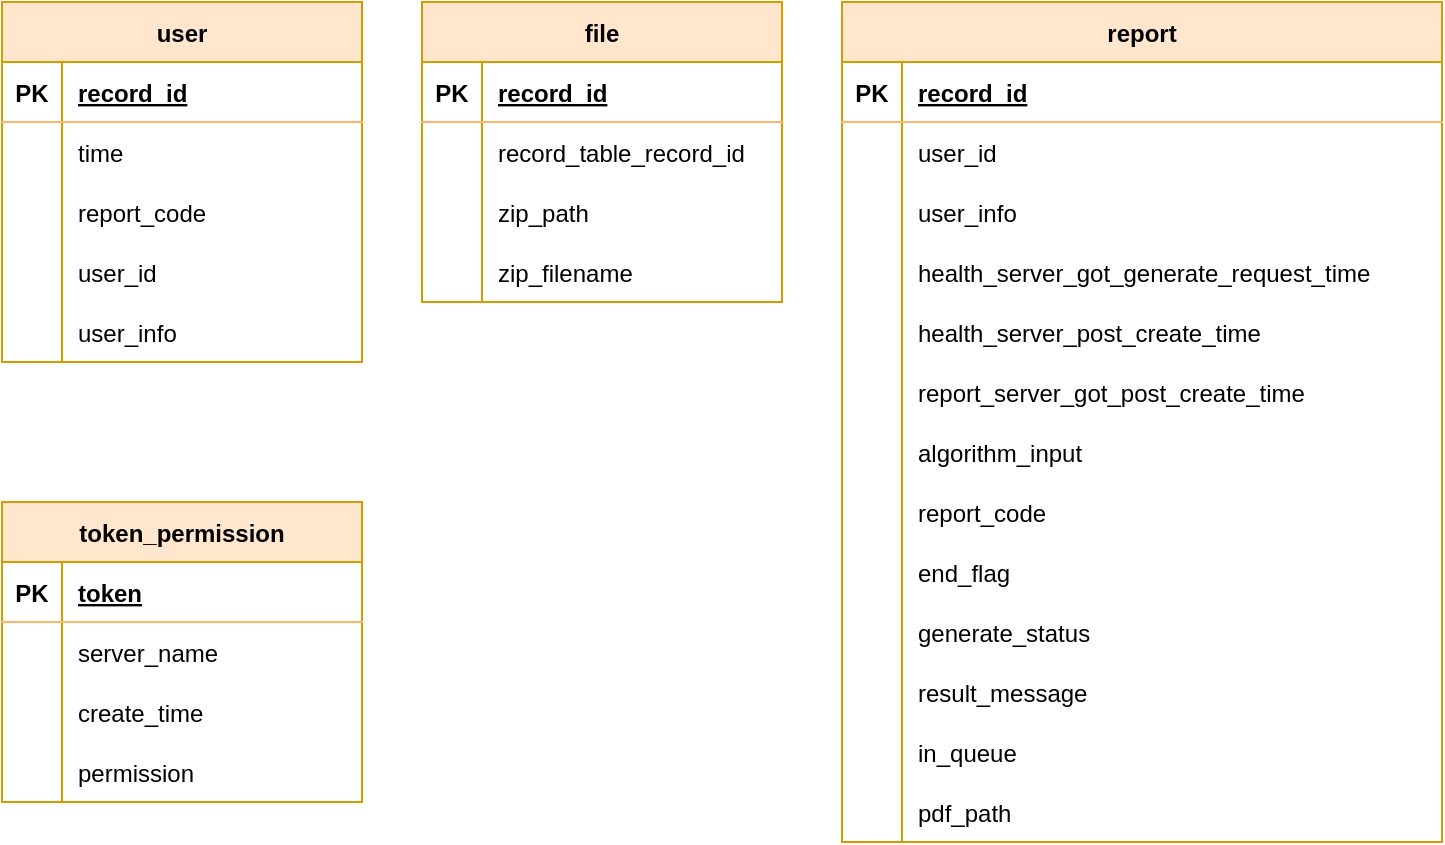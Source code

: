 <mxfile version="20.2.8" type="device" pages="2"><diagram id="nwUVjEHg2WF1XaVNWr_1" name="database"><mxGraphModel dx="3263" dy="1674" grid="1" gridSize="10" guides="1" tooltips="1" connect="1" arrows="1" fold="1" page="1" pageScale="1" pageWidth="827" pageHeight="1169" math="0" shadow="0"><root><mxCell id="0"/><mxCell id="1" parent="0"/><mxCell id="bRW4p_2do9yu28cJv_V5-1" value="user" style="shape=table;startSize=30;container=1;collapsible=1;childLayout=tableLayout;fixedRows=1;rowLines=0;fontStyle=1;align=center;resizeLast=1;fillColor=#ffe6cc;strokeColor=#d79b00;" parent="1" vertex="1"><mxGeometry x="-2430" y="-940" width="180" height="180" as="geometry"/></mxCell><mxCell id="bRW4p_2do9yu28cJv_V5-2" value="" style="shape=partialRectangle;collapsible=0;dropTarget=0;pointerEvents=0;fillColor=none;top=0;left=0;bottom=1;right=0;points=[[0,0.5],[1,0.5]];portConstraint=eastwest;strokeColor=#FFB366;" parent="bRW4p_2do9yu28cJv_V5-1" vertex="1"><mxGeometry y="30" width="180" height="30" as="geometry"/></mxCell><mxCell id="bRW4p_2do9yu28cJv_V5-3" value="PK" style="shape=partialRectangle;connectable=0;fillColor=none;top=0;left=0;bottom=0;right=0;fontStyle=1;overflow=hidden;" parent="bRW4p_2do9yu28cJv_V5-2" vertex="1"><mxGeometry width="30" height="30" as="geometry"><mxRectangle width="30" height="30" as="alternateBounds"/></mxGeometry></mxCell><mxCell id="bRW4p_2do9yu28cJv_V5-4" value="record_id" style="shape=partialRectangle;connectable=0;fillColor=none;top=0;left=0;bottom=0;right=0;align=left;spacingLeft=6;fontStyle=5;overflow=hidden;" parent="bRW4p_2do9yu28cJv_V5-2" vertex="1"><mxGeometry x="30" width="150" height="30" as="geometry"><mxRectangle width="150" height="30" as="alternateBounds"/></mxGeometry></mxCell><mxCell id="bRW4p_2do9yu28cJv_V5-5" value="" style="shape=partialRectangle;collapsible=0;dropTarget=0;pointerEvents=0;fillColor=none;top=0;left=0;bottom=0;right=0;points=[[0,0.5],[1,0.5]];portConstraint=eastwest;" parent="bRW4p_2do9yu28cJv_V5-1" vertex="1"><mxGeometry y="60" width="180" height="30" as="geometry"/></mxCell><mxCell id="bRW4p_2do9yu28cJv_V5-6" value="" style="shape=partialRectangle;connectable=0;fillColor=none;top=0;left=0;bottom=0;right=0;editable=1;overflow=hidden;" parent="bRW4p_2do9yu28cJv_V5-5" vertex="1"><mxGeometry width="30" height="30" as="geometry"><mxRectangle width="30" height="30" as="alternateBounds"/></mxGeometry></mxCell><mxCell id="bRW4p_2do9yu28cJv_V5-7" value="time" style="shape=partialRectangle;connectable=0;fillColor=none;top=0;left=0;bottom=0;right=0;align=left;spacingLeft=6;overflow=hidden;" parent="bRW4p_2do9yu28cJv_V5-5" vertex="1"><mxGeometry x="30" width="150" height="30" as="geometry"><mxRectangle width="150" height="30" as="alternateBounds"/></mxGeometry></mxCell><mxCell id="bRW4p_2do9yu28cJv_V5-8" value="" style="shape=partialRectangle;collapsible=0;dropTarget=0;pointerEvents=0;fillColor=none;top=0;left=0;bottom=0;right=0;points=[[0,0.5],[1,0.5]];portConstraint=eastwest;" parent="bRW4p_2do9yu28cJv_V5-1" vertex="1"><mxGeometry y="90" width="180" height="90" as="geometry"/></mxCell><mxCell id="bRW4p_2do9yu28cJv_V5-9" value="" style="shape=partialRectangle;connectable=0;fillColor=none;top=0;left=0;bottom=0;right=0;editable=1;overflow=hidden;" parent="bRW4p_2do9yu28cJv_V5-8" vertex="1"><mxGeometry width="30" height="90" as="geometry"><mxRectangle width="30" height="90" as="alternateBounds"/></mxGeometry></mxCell><mxCell id="bRW4p_2do9yu28cJv_V5-10" value="" style="shape=partialRectangle;connectable=0;fillColor=none;top=0;left=0;bottom=0;right=0;align=left;spacingLeft=6;overflow=hidden;" parent="bRW4p_2do9yu28cJv_V5-8" vertex="1"><mxGeometry x="30" width="150" height="90" as="geometry"><mxRectangle width="150" height="90" as="alternateBounds"/></mxGeometry></mxCell><mxCell id="bRW4p_2do9yu28cJv_V5-50" value="file" style="shape=table;startSize=30;container=1;collapsible=1;childLayout=tableLayout;fixedRows=1;rowLines=0;fontStyle=1;align=center;resizeLast=1;fillColor=#ffe6cc;strokeColor=#d79b00;" parent="1" vertex="1"><mxGeometry x="-2220" y="-940" width="180" height="150" as="geometry"/></mxCell><mxCell id="bRW4p_2do9yu28cJv_V5-51" value="" style="shape=partialRectangle;collapsible=0;dropTarget=0;pointerEvents=0;fillColor=none;top=0;left=0;bottom=1;right=0;points=[[0,0.5],[1,0.5]];portConstraint=eastwest;strokeColor=#FFB366;" parent="bRW4p_2do9yu28cJv_V5-50" vertex="1"><mxGeometry y="30" width="180" height="30" as="geometry"/></mxCell><mxCell id="bRW4p_2do9yu28cJv_V5-52" value="PK" style="shape=partialRectangle;connectable=0;fillColor=none;top=0;left=0;bottom=0;right=0;fontStyle=1;overflow=hidden;" parent="bRW4p_2do9yu28cJv_V5-51" vertex="1"><mxGeometry width="30" height="30" as="geometry"><mxRectangle width="30" height="30" as="alternateBounds"/></mxGeometry></mxCell><mxCell id="bRW4p_2do9yu28cJv_V5-53" value="record_id" style="shape=partialRectangle;connectable=0;fillColor=none;top=0;left=0;bottom=0;right=0;align=left;spacingLeft=6;fontStyle=5;overflow=hidden;" parent="bRW4p_2do9yu28cJv_V5-51" vertex="1"><mxGeometry x="30" width="150" height="30" as="geometry"><mxRectangle width="150" height="30" as="alternateBounds"/></mxGeometry></mxCell><mxCell id="bRW4p_2do9yu28cJv_V5-54" value="" style="shape=partialRectangle;collapsible=0;dropTarget=0;pointerEvents=0;fillColor=none;top=0;left=0;bottom=0;right=0;points=[[0,0.5],[1,0.5]];portConstraint=eastwest;" parent="bRW4p_2do9yu28cJv_V5-50" vertex="1"><mxGeometry y="60" width="180" height="30" as="geometry"/></mxCell><mxCell id="bRW4p_2do9yu28cJv_V5-55" value="" style="shape=partialRectangle;connectable=0;fillColor=none;top=0;left=0;bottom=0;right=0;editable=1;overflow=hidden;" parent="bRW4p_2do9yu28cJv_V5-54" vertex="1"><mxGeometry width="30" height="30" as="geometry"><mxRectangle width="30" height="30" as="alternateBounds"/></mxGeometry></mxCell><mxCell id="bRW4p_2do9yu28cJv_V5-56" value="record_table_record_id" style="shape=partialRectangle;connectable=0;fillColor=none;top=0;left=0;bottom=0;right=0;align=left;spacingLeft=6;overflow=hidden;" parent="bRW4p_2do9yu28cJv_V5-54" vertex="1"><mxGeometry x="30" width="150" height="30" as="geometry"><mxRectangle width="150" height="30" as="alternateBounds"/></mxGeometry></mxCell><mxCell id="bRW4p_2do9yu28cJv_V5-57" value="" style="shape=partialRectangle;collapsible=0;dropTarget=0;pointerEvents=0;fillColor=none;top=0;left=0;bottom=0;right=0;points=[[0,0.5],[1,0.5]];portConstraint=eastwest;" parent="bRW4p_2do9yu28cJv_V5-50" vertex="1"><mxGeometry y="90" width="180" height="30" as="geometry"/></mxCell><mxCell id="bRW4p_2do9yu28cJv_V5-58" value="" style="shape=partialRectangle;connectable=0;fillColor=none;top=0;left=0;bottom=0;right=0;editable=1;overflow=hidden;" parent="bRW4p_2do9yu28cJv_V5-57" vertex="1"><mxGeometry width="30" height="30" as="geometry"><mxRectangle width="30" height="30" as="alternateBounds"/></mxGeometry></mxCell><mxCell id="bRW4p_2do9yu28cJv_V5-59" value="zip_path" style="shape=partialRectangle;connectable=0;fillColor=none;top=0;left=0;bottom=0;right=0;align=left;spacingLeft=6;overflow=hidden;" parent="bRW4p_2do9yu28cJv_V5-57" vertex="1"><mxGeometry x="30" width="150" height="30" as="geometry"><mxRectangle width="150" height="30" as="alternateBounds"/></mxGeometry></mxCell><mxCell id="bRW4p_2do9yu28cJv_V5-60" value="" style="shape=partialRectangle;collapsible=0;dropTarget=0;pointerEvents=0;fillColor=none;top=0;left=0;bottom=0;right=0;points=[[0,0.5],[1,0.5]];portConstraint=eastwest;" parent="bRW4p_2do9yu28cJv_V5-50" vertex="1"><mxGeometry y="120" width="180" height="30" as="geometry"/></mxCell><mxCell id="bRW4p_2do9yu28cJv_V5-61" value="" style="shape=partialRectangle;connectable=0;fillColor=none;top=0;left=0;bottom=0;right=0;editable=1;overflow=hidden;" parent="bRW4p_2do9yu28cJv_V5-60" vertex="1"><mxGeometry width="30" height="30" as="geometry"><mxRectangle width="30" height="30" as="alternateBounds"/></mxGeometry></mxCell><mxCell id="bRW4p_2do9yu28cJv_V5-62" value="zip_filename" style="shape=partialRectangle;connectable=0;fillColor=none;top=0;left=0;bottom=0;right=0;align=left;spacingLeft=6;overflow=hidden;" parent="bRW4p_2do9yu28cJv_V5-60" vertex="1"><mxGeometry x="30" width="150" height="30" as="geometry"><mxRectangle width="150" height="30" as="alternateBounds"/></mxGeometry></mxCell><mxCell id="bRW4p_2do9yu28cJv_V5-99" value="report" style="shape=table;startSize=30;container=1;collapsible=1;childLayout=tableLayout;fixedRows=1;rowLines=0;fontStyle=1;align=center;resizeLast=1;fillColor=#ffe6cc;strokeColor=#d79b00;" parent="1" vertex="1"><mxGeometry x="-2010" y="-940" width="300" height="420" as="geometry"/></mxCell><mxCell id="bRW4p_2do9yu28cJv_V5-100" value="" style="shape=partialRectangle;collapsible=0;dropTarget=0;pointerEvents=0;fillColor=none;top=0;left=0;bottom=1;right=0;points=[[0,0.5],[1,0.5]];portConstraint=eastwest;strokeColor=#FFB366;" parent="bRW4p_2do9yu28cJv_V5-99" vertex="1"><mxGeometry y="30" width="300" height="30" as="geometry"/></mxCell><mxCell id="bRW4p_2do9yu28cJv_V5-101" value="PK" style="shape=partialRectangle;connectable=0;fillColor=none;top=0;left=0;bottom=0;right=0;fontStyle=1;overflow=hidden;" parent="bRW4p_2do9yu28cJv_V5-100" vertex="1"><mxGeometry width="30" height="30" as="geometry"><mxRectangle width="30" height="30" as="alternateBounds"/></mxGeometry></mxCell><mxCell id="bRW4p_2do9yu28cJv_V5-102" value="record_id" style="shape=partialRectangle;connectable=0;fillColor=none;top=0;left=0;bottom=0;right=0;align=left;spacingLeft=6;fontStyle=5;overflow=hidden;" parent="bRW4p_2do9yu28cJv_V5-100" vertex="1"><mxGeometry x="30" width="270" height="30" as="geometry"><mxRectangle width="270" height="30" as="alternateBounds"/></mxGeometry></mxCell><mxCell id="bRW4p_2do9yu28cJv_V5-103" value="" style="shape=partialRectangle;collapsible=0;dropTarget=0;pointerEvents=0;fillColor=none;top=0;left=0;bottom=0;right=0;points=[[0,0.5],[1,0.5]];portConstraint=eastwest;" parent="bRW4p_2do9yu28cJv_V5-99" vertex="1"><mxGeometry y="60" width="300" height="30" as="geometry"/></mxCell><mxCell id="bRW4p_2do9yu28cJv_V5-104" value="" style="shape=partialRectangle;connectable=0;fillColor=none;top=0;left=0;bottom=0;right=0;editable=1;overflow=hidden;" parent="bRW4p_2do9yu28cJv_V5-103" vertex="1"><mxGeometry width="30" height="30" as="geometry"><mxRectangle width="30" height="30" as="alternateBounds"/></mxGeometry></mxCell><mxCell id="bRW4p_2do9yu28cJv_V5-105" value="user_id" style="shape=partialRectangle;connectable=0;fillColor=none;top=0;left=0;bottom=0;right=0;align=left;spacingLeft=6;overflow=hidden;" parent="bRW4p_2do9yu28cJv_V5-103" vertex="1"><mxGeometry x="30" width="270" height="30" as="geometry"><mxRectangle width="270" height="30" as="alternateBounds"/></mxGeometry></mxCell><mxCell id="bRW4p_2do9yu28cJv_V5-106" value="" style="shape=partialRectangle;collapsible=0;dropTarget=0;pointerEvents=0;fillColor=none;top=0;left=0;bottom=0;right=0;points=[[0,0.5],[1,0.5]];portConstraint=eastwest;" parent="bRW4p_2do9yu28cJv_V5-99" vertex="1"><mxGeometry y="90" width="300" height="30" as="geometry"/></mxCell><mxCell id="bRW4p_2do9yu28cJv_V5-107" value="" style="shape=partialRectangle;connectable=0;fillColor=none;top=0;left=0;bottom=0;right=0;editable=1;overflow=hidden;" parent="bRW4p_2do9yu28cJv_V5-106" vertex="1"><mxGeometry width="30" height="30" as="geometry"><mxRectangle width="30" height="30" as="alternateBounds"/></mxGeometry></mxCell><mxCell id="bRW4p_2do9yu28cJv_V5-108" value="user_info" style="shape=partialRectangle;connectable=0;fillColor=none;top=0;left=0;bottom=0;right=0;align=left;spacingLeft=6;overflow=hidden;" parent="bRW4p_2do9yu28cJv_V5-106" vertex="1"><mxGeometry x="30" width="270" height="30" as="geometry"><mxRectangle width="270" height="30" as="alternateBounds"/></mxGeometry></mxCell><mxCell id="bRW4p_2do9yu28cJv_V5-109" value="" style="shape=partialRectangle;collapsible=0;dropTarget=0;pointerEvents=0;fillColor=none;top=0;left=0;bottom=0;right=0;points=[[0,0.5],[1,0.5]];portConstraint=eastwest;" parent="bRW4p_2do9yu28cJv_V5-99" vertex="1"><mxGeometry y="120" width="300" height="30" as="geometry"/></mxCell><mxCell id="bRW4p_2do9yu28cJv_V5-110" value="" style="shape=partialRectangle;connectable=0;fillColor=none;top=0;left=0;bottom=0;right=0;editable=1;overflow=hidden;" parent="bRW4p_2do9yu28cJv_V5-109" vertex="1"><mxGeometry width="30" height="30" as="geometry"><mxRectangle width="30" height="30" as="alternateBounds"/></mxGeometry></mxCell><mxCell id="bRW4p_2do9yu28cJv_V5-111" value="health_server_got_generate_request_time" style="shape=partialRectangle;connectable=0;fillColor=none;top=0;left=0;bottom=0;right=0;align=left;spacingLeft=6;overflow=hidden;" parent="bRW4p_2do9yu28cJv_V5-109" vertex="1"><mxGeometry x="30" width="270" height="30" as="geometry"><mxRectangle width="270" height="30" as="alternateBounds"/></mxGeometry></mxCell><mxCell id="bRW4p_2do9yu28cJv_V5-112" value="" style="shape=partialRectangle;collapsible=0;dropTarget=0;pointerEvents=0;fillColor=none;top=0;left=0;bottom=0;right=0;points=[[0,0.5],[1,0.5]];portConstraint=eastwest;" parent="bRW4p_2do9yu28cJv_V5-99" vertex="1"><mxGeometry y="150" width="300" height="30" as="geometry"/></mxCell><mxCell id="bRW4p_2do9yu28cJv_V5-113" value="" style="shape=partialRectangle;connectable=0;fillColor=none;top=0;left=0;bottom=0;right=0;editable=1;overflow=hidden;" parent="bRW4p_2do9yu28cJv_V5-112" vertex="1"><mxGeometry width="30" height="30" as="geometry"><mxRectangle width="30" height="30" as="alternateBounds"/></mxGeometry></mxCell><mxCell id="bRW4p_2do9yu28cJv_V5-114" value="health_server_post_create_time" style="shape=partialRectangle;connectable=0;fillColor=none;top=0;left=0;bottom=0;right=0;align=left;spacingLeft=6;overflow=hidden;" parent="bRW4p_2do9yu28cJv_V5-112" vertex="1"><mxGeometry x="30" width="270" height="30" as="geometry"><mxRectangle width="270" height="30" as="alternateBounds"/></mxGeometry></mxCell><mxCell id="bRW4p_2do9yu28cJv_V5-115" value="" style="shape=partialRectangle;collapsible=0;dropTarget=0;pointerEvents=0;fillColor=none;top=0;left=0;bottom=0;right=0;points=[[0,0.5],[1,0.5]];portConstraint=eastwest;" parent="bRW4p_2do9yu28cJv_V5-99" vertex="1"><mxGeometry y="180" width="300" height="30" as="geometry"/></mxCell><mxCell id="bRW4p_2do9yu28cJv_V5-116" value="" style="shape=partialRectangle;connectable=0;fillColor=none;top=0;left=0;bottom=0;right=0;editable=1;overflow=hidden;" parent="bRW4p_2do9yu28cJv_V5-115" vertex="1"><mxGeometry width="30" height="30" as="geometry"><mxRectangle width="30" height="30" as="alternateBounds"/></mxGeometry></mxCell><mxCell id="bRW4p_2do9yu28cJv_V5-117" value="report_server_got_post_create_time" style="shape=partialRectangle;connectable=0;fillColor=none;top=0;left=0;bottom=0;right=0;align=left;spacingLeft=6;overflow=hidden;" parent="bRW4p_2do9yu28cJv_V5-115" vertex="1"><mxGeometry x="30" width="270" height="30" as="geometry"><mxRectangle width="270" height="30" as="alternateBounds"/></mxGeometry></mxCell><mxCell id="bRW4p_2do9yu28cJv_V5-118" value="" style="shape=partialRectangle;collapsible=0;dropTarget=0;pointerEvents=0;fillColor=none;top=0;left=0;bottom=0;right=0;points=[[0,0.5],[1,0.5]];portConstraint=eastwest;" parent="bRW4p_2do9yu28cJv_V5-99" vertex="1"><mxGeometry y="210" width="300" height="30" as="geometry"/></mxCell><mxCell id="bRW4p_2do9yu28cJv_V5-119" value="" style="shape=partialRectangle;connectable=0;fillColor=none;top=0;left=0;bottom=0;right=0;editable=1;overflow=hidden;" parent="bRW4p_2do9yu28cJv_V5-118" vertex="1"><mxGeometry width="30" height="30" as="geometry"><mxRectangle width="30" height="30" as="alternateBounds"/></mxGeometry></mxCell><mxCell id="bRW4p_2do9yu28cJv_V5-120" value="algorithm_input" style="shape=partialRectangle;connectable=0;fillColor=none;top=0;left=0;bottom=0;right=0;align=left;spacingLeft=6;overflow=hidden;" parent="bRW4p_2do9yu28cJv_V5-118" vertex="1"><mxGeometry x="30" width="270" height="30" as="geometry"><mxRectangle width="270" height="30" as="alternateBounds"/></mxGeometry></mxCell><mxCell id="bRW4p_2do9yu28cJv_V5-121" value="" style="shape=partialRectangle;collapsible=0;dropTarget=0;pointerEvents=0;fillColor=none;top=0;left=0;bottom=0;right=0;points=[[0,0.5],[1,0.5]];portConstraint=eastwest;" parent="bRW4p_2do9yu28cJv_V5-99" vertex="1"><mxGeometry y="240" width="300" height="180" as="geometry"/></mxCell><mxCell id="bRW4p_2do9yu28cJv_V5-122" value="" style="shape=partialRectangle;connectable=0;fillColor=none;top=0;left=0;bottom=0;right=0;editable=1;overflow=hidden;" parent="bRW4p_2do9yu28cJv_V5-121" vertex="1"><mxGeometry width="30" height="180" as="geometry"><mxRectangle width="30" height="180" as="alternateBounds"/></mxGeometry></mxCell><mxCell id="bRW4p_2do9yu28cJv_V5-123" value="" style="shape=partialRectangle;connectable=0;fillColor=none;top=0;left=0;bottom=0;right=0;align=left;spacingLeft=6;overflow=hidden;" parent="bRW4p_2do9yu28cJv_V5-121" vertex="1"><mxGeometry x="30" width="270" height="180" as="geometry"><mxRectangle width="270" height="180" as="alternateBounds"/></mxGeometry></mxCell><mxCell id="lBzsSw5vHRko8PUIQQaT-30" value="report_code" style="shape=partialRectangle;connectable=0;fillColor=none;top=0;left=0;bottom=0;right=0;align=left;spacingLeft=6;overflow=hidden;" parent="1" vertex="1"><mxGeometry x="-2400" y="-850" width="150" height="30" as="geometry"><mxRectangle width="150" height="30" as="alternateBounds"/></mxGeometry></mxCell><mxCell id="lBzsSw5vHRko8PUIQQaT-31" value="user_id" style="shape=partialRectangle;connectable=0;fillColor=none;top=0;left=0;bottom=0;right=0;align=left;spacingLeft=6;overflow=hidden;" parent="1" vertex="1"><mxGeometry x="-2400" y="-820" width="150" height="30" as="geometry"><mxRectangle width="150" height="30" as="alternateBounds"/></mxGeometry></mxCell><mxCell id="lBzsSw5vHRko8PUIQQaT-32" value="user_info" style="shape=partialRectangle;connectable=0;fillColor=none;top=0;left=0;bottom=0;right=0;align=left;spacingLeft=6;overflow=hidden;" parent="1" vertex="1"><mxGeometry x="-2400" y="-790" width="150" height="30" as="geometry"><mxRectangle width="150" height="30" as="alternateBounds"/></mxGeometry></mxCell><mxCell id="lBzsSw5vHRko8PUIQQaT-34" value="report_code" style="shape=partialRectangle;connectable=0;fillColor=none;top=0;left=0;bottom=0;right=0;align=left;spacingLeft=6;overflow=hidden;" parent="1" vertex="1"><mxGeometry x="-1980" y="-700" width="270" height="30" as="geometry"><mxRectangle width="270" height="30" as="alternateBounds"/></mxGeometry></mxCell><mxCell id="lBzsSw5vHRko8PUIQQaT-35" value="generate_status" style="shape=partialRectangle;connectable=0;fillColor=none;top=0;left=0;bottom=0;right=0;align=left;spacingLeft=6;overflow=hidden;" parent="1" vertex="1"><mxGeometry x="-1980" y="-640" width="270" height="30" as="geometry"><mxRectangle width="270" height="30" as="alternateBounds"/></mxGeometry></mxCell><mxCell id="lBzsSw5vHRko8PUIQQaT-36" value="result_message" style="shape=partialRectangle;connectable=0;fillColor=none;top=0;left=0;bottom=0;right=0;align=left;spacingLeft=6;overflow=hidden;" parent="1" vertex="1"><mxGeometry x="-1980" y="-610" width="270" height="30" as="geometry"><mxRectangle width="270" height="30" as="alternateBounds"/></mxGeometry></mxCell><mxCell id="lBzsSw5vHRko8PUIQQaT-37" value="in_queue" style="shape=partialRectangle;connectable=0;fillColor=none;top=0;left=0;bottom=0;right=0;align=left;spacingLeft=6;overflow=hidden;" parent="1" vertex="1"><mxGeometry x="-1980" y="-580" width="270" height="30" as="geometry"><mxRectangle width="270" height="30" as="alternateBounds"/></mxGeometry></mxCell><mxCell id="lBzsSw5vHRko8PUIQQaT-38" value="token_permission" style="shape=table;startSize=30;container=1;collapsible=1;childLayout=tableLayout;fixedRows=1;rowLines=0;fontStyle=1;align=center;resizeLast=1;fillColor=#ffe6cc;strokeColor=#d79b00;" parent="1" vertex="1"><mxGeometry x="-2430" y="-690" width="180" height="150" as="geometry"/></mxCell><mxCell id="lBzsSw5vHRko8PUIQQaT-39" value="" style="shape=partialRectangle;collapsible=0;dropTarget=0;pointerEvents=0;fillColor=none;top=0;left=0;bottom=1;right=0;points=[[0,0.5],[1,0.5]];portConstraint=eastwest;strokeColor=#FFB366;" parent="lBzsSw5vHRko8PUIQQaT-38" vertex="1"><mxGeometry y="30" width="180" height="30" as="geometry"/></mxCell><mxCell id="lBzsSw5vHRko8PUIQQaT-40" value="PK" style="shape=partialRectangle;connectable=0;fillColor=none;top=0;left=0;bottom=0;right=0;fontStyle=1;overflow=hidden;" parent="lBzsSw5vHRko8PUIQQaT-39" vertex="1"><mxGeometry width="30" height="30" as="geometry"><mxRectangle width="30" height="30" as="alternateBounds"/></mxGeometry></mxCell><mxCell id="lBzsSw5vHRko8PUIQQaT-41" value="token" style="shape=partialRectangle;connectable=0;fillColor=none;top=0;left=0;bottom=0;right=0;align=left;spacingLeft=6;fontStyle=5;overflow=hidden;" parent="lBzsSw5vHRko8PUIQQaT-39" vertex="1"><mxGeometry x="30" width="150" height="30" as="geometry"><mxRectangle width="150" height="30" as="alternateBounds"/></mxGeometry></mxCell><mxCell id="lBzsSw5vHRko8PUIQQaT-42" value="" style="shape=partialRectangle;collapsible=0;dropTarget=0;pointerEvents=0;fillColor=none;top=0;left=0;bottom=0;right=0;points=[[0,0.5],[1,0.5]];portConstraint=eastwest;" parent="lBzsSw5vHRko8PUIQQaT-38" vertex="1"><mxGeometry y="60" width="180" height="30" as="geometry"/></mxCell><mxCell id="lBzsSw5vHRko8PUIQQaT-43" value="" style="shape=partialRectangle;connectable=0;fillColor=none;top=0;left=0;bottom=0;right=0;editable=1;overflow=hidden;" parent="lBzsSw5vHRko8PUIQQaT-42" vertex="1"><mxGeometry width="30" height="30" as="geometry"><mxRectangle width="30" height="30" as="alternateBounds"/></mxGeometry></mxCell><mxCell id="lBzsSw5vHRko8PUIQQaT-44" value="server_name" style="shape=partialRectangle;connectable=0;fillColor=none;top=0;left=0;bottom=0;right=0;align=left;spacingLeft=6;overflow=hidden;" parent="lBzsSw5vHRko8PUIQQaT-42" vertex="1"><mxGeometry x="30" width="150" height="30" as="geometry"><mxRectangle width="150" height="30" as="alternateBounds"/></mxGeometry></mxCell><mxCell id="lBzsSw5vHRko8PUIQQaT-45" value="" style="shape=partialRectangle;collapsible=0;dropTarget=0;pointerEvents=0;fillColor=none;top=0;left=0;bottom=0;right=0;points=[[0,0.5],[1,0.5]];portConstraint=eastwest;" parent="lBzsSw5vHRko8PUIQQaT-38" vertex="1"><mxGeometry y="90" width="180" height="30" as="geometry"/></mxCell><mxCell id="lBzsSw5vHRko8PUIQQaT-46" value="" style="shape=partialRectangle;connectable=0;fillColor=none;top=0;left=0;bottom=0;right=0;editable=1;overflow=hidden;" parent="lBzsSw5vHRko8PUIQQaT-45" vertex="1"><mxGeometry width="30" height="30" as="geometry"><mxRectangle width="30" height="30" as="alternateBounds"/></mxGeometry></mxCell><mxCell id="lBzsSw5vHRko8PUIQQaT-47" value="create_time" style="shape=partialRectangle;connectable=0;fillColor=none;top=0;left=0;bottom=0;right=0;align=left;spacingLeft=6;overflow=hidden;" parent="lBzsSw5vHRko8PUIQQaT-45" vertex="1"><mxGeometry x="30" width="150" height="30" as="geometry"><mxRectangle width="150" height="30" as="alternateBounds"/></mxGeometry></mxCell><mxCell id="lBzsSw5vHRko8PUIQQaT-48" value="" style="shape=partialRectangle;collapsible=0;dropTarget=0;pointerEvents=0;fillColor=none;top=0;left=0;bottom=0;right=0;points=[[0,0.5],[1,0.5]];portConstraint=eastwest;" parent="lBzsSw5vHRko8PUIQQaT-38" vertex="1"><mxGeometry y="120" width="180" height="30" as="geometry"/></mxCell><mxCell id="lBzsSw5vHRko8PUIQQaT-49" value="" style="shape=partialRectangle;connectable=0;fillColor=none;top=0;left=0;bottom=0;right=0;editable=1;overflow=hidden;" parent="lBzsSw5vHRko8PUIQQaT-48" vertex="1"><mxGeometry width="30" height="30" as="geometry"><mxRectangle width="30" height="30" as="alternateBounds"/></mxGeometry></mxCell><mxCell id="lBzsSw5vHRko8PUIQQaT-50" value="permission" style="shape=partialRectangle;connectable=0;fillColor=none;top=0;left=0;bottom=0;right=0;align=left;spacingLeft=6;overflow=hidden;" parent="lBzsSw5vHRko8PUIQQaT-48" vertex="1"><mxGeometry x="30" width="150" height="30" as="geometry"><mxRectangle width="150" height="30" as="alternateBounds"/></mxGeometry></mxCell><mxCell id="Jwe2FmI_K_O952PNPfof-2" value="end_flag" style="shape=partialRectangle;connectable=0;fillColor=none;top=0;left=0;bottom=0;right=0;align=left;spacingLeft=6;overflow=hidden;" parent="1" vertex="1"><mxGeometry x="-1980" y="-670" width="270" height="30" as="geometry"><mxRectangle width="270" height="30" as="alternateBounds"/></mxGeometry></mxCell><mxCell id="Jwe2FmI_K_O952PNPfof-3" value="pdf_path" style="shape=partialRectangle;connectable=0;fillColor=none;top=0;left=0;bottom=0;right=0;align=left;spacingLeft=6;overflow=hidden;" parent="1" vertex="1"><mxGeometry x="-1980" y="-550" width="270" height="30" as="geometry"><mxRectangle width="270" height="30" as="alternateBounds"/></mxGeometry></mxCell></root></mxGraphModel></diagram><diagram id="tDQ9M71QgoLe3BIiHc4m" name="Internet Framework"><mxGraphModel dx="782" dy="505" grid="1" gridSize="10" guides="1" tooltips="1" connect="1" arrows="1" fold="1" page="1" pageScale="1" pageWidth="827" pageHeight="1169" math="0" shadow="0"><root><mxCell id="0"/><mxCell id="1" parent="0"/><mxCell id="3U1JWcAzNlanNlXy0cqJ-1" value="Hinet 小烏龜" style="rounded=0;whiteSpace=wrap;html=1;" parent="1" vertex="1"><mxGeometry x="340" y="470" width="120" height="60" as="geometry"/></mxCell><mxCell id="3U1JWcAzNlanNlXy0cqJ-2" value="" style="endArrow=none;html=1;rounded=0;entryX=0.5;entryY=1;entryDx=0;entryDy=0;" parent="1" target="3U1JWcAzNlanNlXy0cqJ-1" edge="1"><mxGeometry width="50" height="50" relative="1" as="geometry"><mxPoint x="400" y="620" as="sourcePoint"/><mxPoint x="440" y="600" as="targetPoint"/></mxGeometry></mxCell><mxCell id="3U1JWcAzNlanNlXy0cqJ-3" value="TP Link 防火牆" style="rounded=0;whiteSpace=wrap;html=1;" parent="1" vertex="1"><mxGeometry x="340" y="620" width="120" height="60" as="geometry"/></mxCell><mxCell id="3U1JWcAzNlanNlXy0cqJ-4" value="" style="endArrow=none;html=1;rounded=0;entryX=0.5;entryY=1;entryDx=0;entryDy=0;" parent="1" edge="1"><mxGeometry width="50" height="50" relative="1" as="geometry"><mxPoint x="399.66" y="770" as="sourcePoint"/><mxPoint x="399.66" y="680" as="targetPoint"/></mxGeometry></mxCell><mxCell id="3U1JWcAzNlanNlXy0cqJ-5" value="Ubuntu PC&lt;br&gt;(Server)" style="rounded=0;whiteSpace=wrap;html=1;" parent="1" vertex="1"><mxGeometry x="340" y="770" width="120" height="60" as="geometry"/></mxCell><mxCell id="3U1JWcAzNlanNlXy0cqJ-6" value="&lt;font color=&quot;#ff0000&quot;&gt;WAN : 125.228.77.96&lt;br&gt;DNS: report.beatinfo.biz&lt;br&gt;&lt;/font&gt;" style="text;html=1;resizable=0;autosize=1;align=center;verticalAlign=middle;points=[];fillColor=none;strokeColor=none;rounded=0;" parent="1" vertex="1"><mxGeometry x="395" y="580" width="150" height="40" as="geometry"/></mxCell><mxCell id="3U1JWcAzNlanNlXy0cqJ-7" value="&lt;font color=&quot;#ff0000&quot;&gt;LAN : 192.168.0.170&lt;/font&gt;" style="text;html=1;resizable=0;autosize=1;align=center;verticalAlign=middle;points=[];fillColor=none;strokeColor=none;rounded=0;" parent="1" vertex="1"><mxGeometry x="405" y="680" width="130" height="30" as="geometry"/></mxCell><mxCell id="3U1JWcAzNlanNlXy0cqJ-8" value="" style="endArrow=classic;html=1;rounded=0;fontColor=#FF0000;strokeColor=#FF0000;" parent="1" edge="1"><mxGeometry width="50" height="50" relative="1" as="geometry"><mxPoint x="490" y="620" as="sourcePoint"/><mxPoint x="490" y="680" as="targetPoint"/></mxGeometry></mxCell><mxCell id="3U1JWcAzNlanNlXy0cqJ-9" value="NAT : port 80 to 80" style="edgeLabel;html=1;align=center;verticalAlign=middle;resizable=0;points=[];fontColor=#FF0000;" parent="3U1JWcAzNlanNlXy0cqJ-8" vertex="1" connectable="0"><mxGeometry x="0.251" y="2" relative="1" as="geometry"><mxPoint x="53" y="-7" as="offset"/></mxGeometry></mxCell><mxCell id="3U1JWcAzNlanNlXy0cqJ-10" value="" style="endArrow=classic;html=1;rounded=0;fontColor=#FF0000;strokeColor=#FF0000;" parent="1" edge="1"><mxGeometry width="50" height="50" relative="1" as="geometry"><mxPoint x="490" y="710" as="sourcePoint"/><mxPoint x="490" y="770" as="targetPoint"/></mxGeometry></mxCell><mxCell id="3U1JWcAzNlanNlXy0cqJ-11" value="Nginx : port 80 to gunicorn listened" style="edgeLabel;html=1;align=center;verticalAlign=middle;resizable=0;points=[];fontColor=#FF0000;" parent="3U1JWcAzNlanNlXy0cqJ-10" vertex="1" connectable="0"><mxGeometry x="0.251" y="2" relative="1" as="geometry"><mxPoint x="88" y="-7" as="offset"/></mxGeometry></mxCell></root></mxGraphModel></diagram></mxfile>